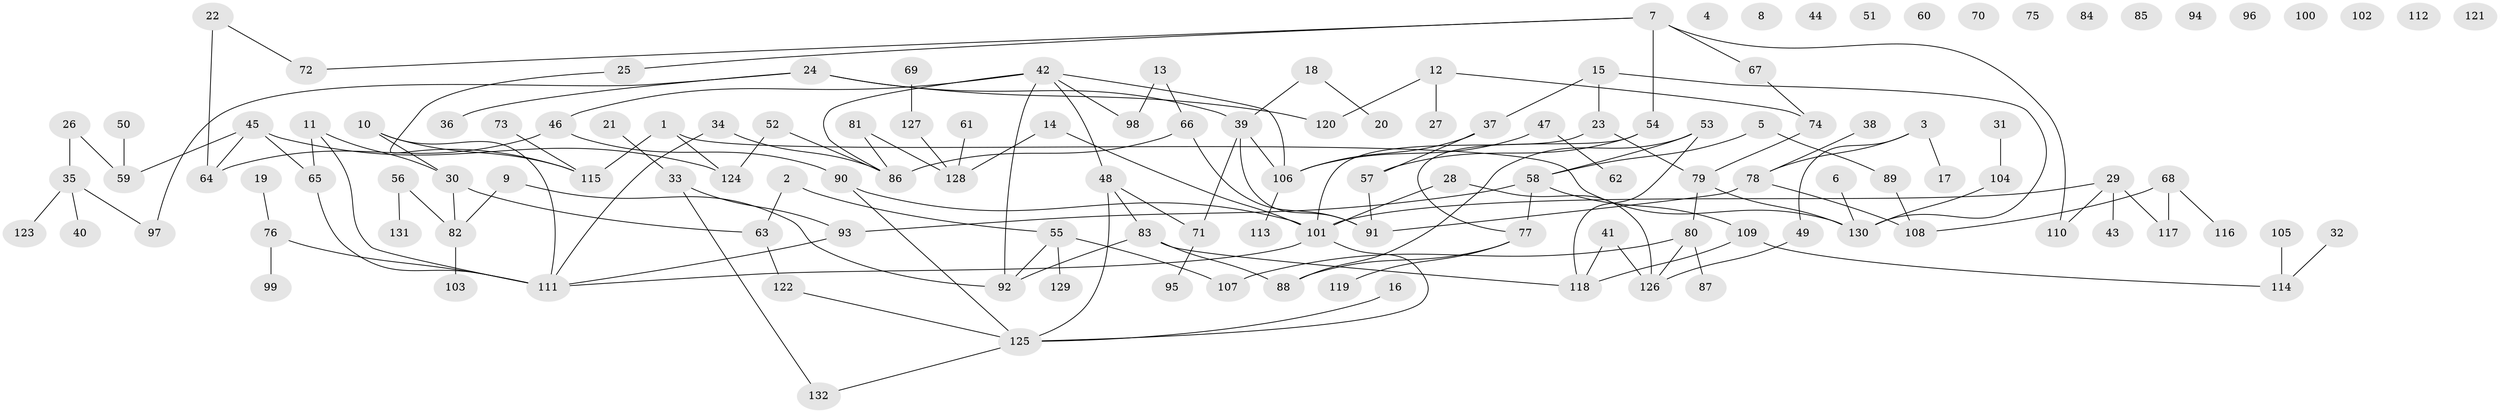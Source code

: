 // Generated by graph-tools (version 1.1) at 2025/49/03/09/25 03:49:05]
// undirected, 132 vertices, 154 edges
graph export_dot {
graph [start="1"]
  node [color=gray90,style=filled];
  1;
  2;
  3;
  4;
  5;
  6;
  7;
  8;
  9;
  10;
  11;
  12;
  13;
  14;
  15;
  16;
  17;
  18;
  19;
  20;
  21;
  22;
  23;
  24;
  25;
  26;
  27;
  28;
  29;
  30;
  31;
  32;
  33;
  34;
  35;
  36;
  37;
  38;
  39;
  40;
  41;
  42;
  43;
  44;
  45;
  46;
  47;
  48;
  49;
  50;
  51;
  52;
  53;
  54;
  55;
  56;
  57;
  58;
  59;
  60;
  61;
  62;
  63;
  64;
  65;
  66;
  67;
  68;
  69;
  70;
  71;
  72;
  73;
  74;
  75;
  76;
  77;
  78;
  79;
  80;
  81;
  82;
  83;
  84;
  85;
  86;
  87;
  88;
  89;
  90;
  91;
  92;
  93;
  94;
  95;
  96;
  97;
  98;
  99;
  100;
  101;
  102;
  103;
  104;
  105;
  106;
  107;
  108;
  109;
  110;
  111;
  112;
  113;
  114;
  115;
  116;
  117;
  118;
  119;
  120;
  121;
  122;
  123;
  124;
  125;
  126;
  127;
  128;
  129;
  130;
  131;
  132;
  1 -- 115;
  1 -- 124;
  1 -- 130;
  2 -- 55;
  2 -- 63;
  3 -- 17;
  3 -- 49;
  3 -- 78;
  5 -- 58;
  5 -- 89;
  6 -- 130;
  7 -- 25;
  7 -- 54;
  7 -- 67;
  7 -- 72;
  7 -- 110;
  9 -- 82;
  9 -- 92;
  10 -- 30;
  10 -- 111;
  10 -- 115;
  11 -- 30;
  11 -- 65;
  11 -- 111;
  12 -- 27;
  12 -- 74;
  12 -- 120;
  13 -- 66;
  13 -- 98;
  14 -- 101;
  14 -- 128;
  15 -- 23;
  15 -- 37;
  15 -- 130;
  16 -- 125;
  18 -- 20;
  18 -- 39;
  19 -- 76;
  21 -- 33;
  22 -- 64;
  22 -- 72;
  23 -- 79;
  23 -- 101;
  24 -- 36;
  24 -- 39;
  24 -- 97;
  24 -- 120;
  25 -- 115;
  26 -- 35;
  26 -- 59;
  28 -- 101;
  28 -- 126;
  29 -- 43;
  29 -- 101;
  29 -- 110;
  29 -- 117;
  30 -- 63;
  30 -- 82;
  31 -- 104;
  32 -- 114;
  33 -- 93;
  33 -- 132;
  34 -- 86;
  34 -- 111;
  35 -- 40;
  35 -- 97;
  35 -- 123;
  37 -- 57;
  37 -- 106;
  38 -- 78;
  39 -- 71;
  39 -- 91;
  39 -- 106;
  41 -- 118;
  41 -- 126;
  42 -- 46;
  42 -- 48;
  42 -- 86;
  42 -- 92;
  42 -- 98;
  42 -- 106;
  45 -- 59;
  45 -- 64;
  45 -- 65;
  45 -- 124;
  46 -- 64;
  46 -- 90;
  47 -- 62;
  47 -- 106;
  48 -- 71;
  48 -- 83;
  48 -- 125;
  49 -- 126;
  50 -- 59;
  52 -- 86;
  52 -- 124;
  53 -- 58;
  53 -- 88;
  53 -- 118;
  54 -- 57;
  54 -- 77;
  55 -- 92;
  55 -- 107;
  55 -- 129;
  56 -- 82;
  56 -- 131;
  57 -- 91;
  58 -- 77;
  58 -- 93;
  58 -- 109;
  61 -- 128;
  63 -- 122;
  65 -- 111;
  66 -- 86;
  66 -- 91;
  67 -- 74;
  68 -- 108;
  68 -- 116;
  68 -- 117;
  69 -- 127;
  71 -- 95;
  73 -- 115;
  74 -- 79;
  76 -- 99;
  76 -- 111;
  77 -- 88;
  77 -- 119;
  78 -- 91;
  78 -- 108;
  79 -- 80;
  79 -- 130;
  80 -- 87;
  80 -- 107;
  80 -- 126;
  81 -- 86;
  81 -- 128;
  82 -- 103;
  83 -- 88;
  83 -- 92;
  83 -- 118;
  89 -- 108;
  90 -- 101;
  90 -- 125;
  93 -- 111;
  101 -- 111;
  101 -- 125;
  104 -- 130;
  105 -- 114;
  106 -- 113;
  109 -- 114;
  109 -- 118;
  122 -- 125;
  125 -- 132;
  127 -- 128;
}
